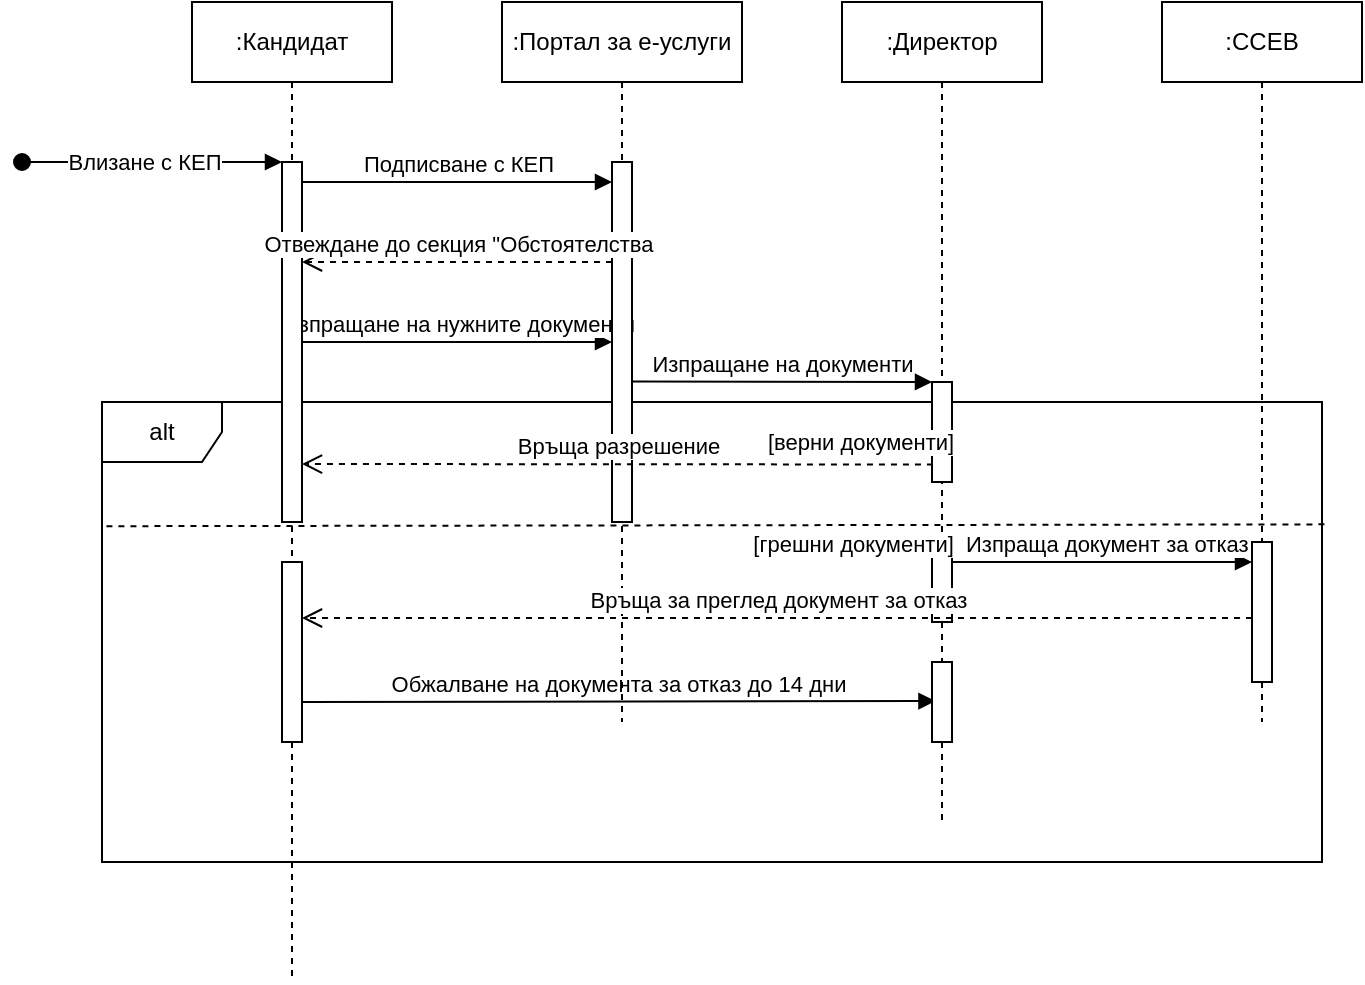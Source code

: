 <mxfile>
    <diagram id="ic1TX_tXXsml57u5Iwc0" name="Page-1">
        <mxGraphModel dx="857" dy="531" grid="1" gridSize="10" guides="1" tooltips="1" connect="1" arrows="1" fold="1" page="1" pageScale="1" pageWidth="850" pageHeight="1100" math="0" shadow="0">
            <root>
                <mxCell id="0"/>
                <mxCell id="1" parent="0"/>
                <mxCell id="17" value="alt" style="shape=umlFrame;whiteSpace=wrap;html=1;" parent="1" vertex="1">
                    <mxGeometry x="330" y="260" width="610" height="230" as="geometry"/>
                </mxCell>
                <mxCell id="6" value=":Кандидат" style="shape=umlLifeline;perimeter=lifelinePerimeter;whiteSpace=wrap;html=1;container=1;collapsible=0;recursiveResize=0;outlineConnect=0;" parent="1" vertex="1">
                    <mxGeometry x="375" y="60" width="100" height="490" as="geometry"/>
                </mxCell>
                <mxCell id="9" value="Подписване с КЕП" style="html=1;verticalAlign=bottom;endArrow=block;" parent="6" target="8" edge="1">
                    <mxGeometry width="80" relative="1" as="geometry">
                        <mxPoint x="55" y="90" as="sourcePoint"/>
                        <mxPoint x="135" y="90" as="targetPoint"/>
                    </mxGeometry>
                </mxCell>
                <mxCell id="11" value="Изпращане на нужните документи" style="html=1;verticalAlign=bottom;endArrow=block;" parent="6" target="8" edge="1">
                    <mxGeometry width="80" relative="1" as="geometry">
                        <mxPoint x="55" y="170" as="sourcePoint"/>
                        <mxPoint x="135" y="170" as="targetPoint"/>
                    </mxGeometry>
                </mxCell>
                <mxCell id="25" value="" style="html=1;points=[];perimeter=orthogonalPerimeter;" parent="6" vertex="1">
                    <mxGeometry x="45" y="280" width="10" height="90" as="geometry"/>
                </mxCell>
                <mxCell id="32" value="Обжалване на документа за отказ до 14 дни" style="html=1;verticalAlign=bottom;endArrow=block;entryX=0.173;entryY=0.488;entryDx=0;entryDy=0;entryPerimeter=0;" parent="6" target="34" edge="1">
                    <mxGeometry width="80" relative="1" as="geometry">
                        <mxPoint x="55" y="350" as="sourcePoint"/>
                        <mxPoint x="665" y="350.02" as="targetPoint"/>
                    </mxGeometry>
                </mxCell>
                <mxCell id="3" value="" style="html=1;points=[];perimeter=orthogonalPerimeter;" parent="1" vertex="1">
                    <mxGeometry x="420" y="140" width="10" height="180" as="geometry"/>
                </mxCell>
                <mxCell id="4" value="" style="html=1;verticalAlign=bottom;startArrow=oval;endArrow=block;startSize=8;" parent="1" target="3" edge="1">
                    <mxGeometry relative="1" as="geometry">
                        <mxPoint x="290" y="140" as="sourcePoint"/>
                    </mxGeometry>
                </mxCell>
                <mxCell id="30" value="Влизане с КЕП" style="edgeLabel;html=1;align=center;verticalAlign=middle;resizable=0;points=[];" parent="4" vertex="1" connectable="0">
                    <mxGeometry x="-0.349" y="-2" relative="1" as="geometry">
                        <mxPoint x="18" y="-2" as="offset"/>
                    </mxGeometry>
                </mxCell>
                <mxCell id="7" value=":Портал за е-услуги" style="shape=umlLifeline;perimeter=lifelinePerimeter;whiteSpace=wrap;html=1;container=1;collapsible=0;recursiveResize=0;outlineConnect=0;" parent="1" vertex="1">
                    <mxGeometry x="530" y="60" width="120" height="360" as="geometry"/>
                </mxCell>
                <mxCell id="8" value="" style="html=1;points=[];perimeter=orthogonalPerimeter;" parent="7" vertex="1">
                    <mxGeometry x="55" y="80" width="10" height="180" as="geometry"/>
                </mxCell>
                <mxCell id="10" value="Отвеждане до секция &quot;Обстоятелства" style="html=1;verticalAlign=bottom;endArrow=open;dashed=1;endSize=8;" parent="1" source="8" edge="1">
                    <mxGeometry relative="1" as="geometry">
                        <mxPoint x="530" y="190" as="sourcePoint"/>
                        <mxPoint x="430" y="190" as="targetPoint"/>
                    </mxGeometry>
                </mxCell>
                <mxCell id="12" value=":Директор" style="shape=umlLifeline;perimeter=lifelinePerimeter;whiteSpace=wrap;html=1;container=1;collapsible=0;recursiveResize=0;outlineConnect=0;" parent="1" vertex="1">
                    <mxGeometry x="700" y="60" width="100" height="410" as="geometry"/>
                </mxCell>
                <mxCell id="14" value="" style="html=1;points=[];perimeter=orthogonalPerimeter;" parent="12" vertex="1">
                    <mxGeometry x="45" y="190" width="10" height="50" as="geometry"/>
                </mxCell>
                <mxCell id="26" value="" style="html=1;points=[];perimeter=orthogonalPerimeter;" parent="12" vertex="1">
                    <mxGeometry x="45" y="270" width="10" height="40" as="geometry"/>
                </mxCell>
                <mxCell id="28" value="[грешни документи]&amp;nbsp; Изпраща документ за отказ" style="html=1;verticalAlign=bottom;endArrow=block;" parent="12" target="24" edge="1">
                    <mxGeometry x="-0.688" width="80" relative="1" as="geometry">
                        <mxPoint x="55" y="280" as="sourcePoint"/>
                        <mxPoint x="190" y="280" as="targetPoint"/>
                        <mxPoint as="offset"/>
                    </mxGeometry>
                </mxCell>
                <mxCell id="34" value="" style="html=1;points=[];perimeter=orthogonalPerimeter;" parent="12" vertex="1">
                    <mxGeometry x="45" y="330" width="10" height="40" as="geometry"/>
                </mxCell>
                <mxCell id="15" value="Изпращане на документи" style="html=1;verticalAlign=bottom;endArrow=block;entryX=0;entryY=0;exitX=1.047;exitY=0.61;exitDx=0;exitDy=0;exitPerimeter=0;" parent="1" source="8" target="14" edge="1">
                    <mxGeometry relative="1" as="geometry">
                        <mxPoint x="600" y="250" as="sourcePoint"/>
                    </mxGeometry>
                </mxCell>
                <mxCell id="16" value="Връща разрешение" style="html=1;verticalAlign=bottom;endArrow=open;dashed=1;endSize=8;exitX=0.047;exitY=0.825;exitDx=0;exitDy=0;exitPerimeter=0;" parent="1" source="14" edge="1">
                    <mxGeometry relative="1" as="geometry">
                        <mxPoint x="430" y="291" as="targetPoint"/>
                        <mxPoint x="730" y="291" as="sourcePoint"/>
                    </mxGeometry>
                </mxCell>
                <mxCell id="19" value="[верни документи]" style="edgeLabel;html=1;align=center;verticalAlign=middle;resizable=0;points=[];" parent="16" vertex="1" connectable="0">
                    <mxGeometry x="-0.482" relative="1" as="geometry">
                        <mxPoint x="45" y="-11" as="offset"/>
                    </mxGeometry>
                </mxCell>
                <mxCell id="20" value="" style="html=1;verticalAlign=bottom;endArrow=none;dashed=1;endSize=8;endFill=0;exitX=1.002;exitY=0.266;exitDx=0;exitDy=0;exitPerimeter=0;entryX=0;entryY=0.27;entryDx=0;entryDy=0;entryPerimeter=0;" parent="1" source="17" target="17" edge="1">
                    <mxGeometry x="-0.034" y="-12" relative="1" as="geometry">
                        <mxPoint x="1000" y="320" as="sourcePoint"/>
                        <mxPoint x="320" y="320" as="targetPoint"/>
                        <mxPoint as="offset"/>
                    </mxGeometry>
                </mxCell>
                <mxCell id="23" value=":ССЕВ" style="shape=umlLifeline;perimeter=lifelinePerimeter;whiteSpace=wrap;html=1;container=1;collapsible=0;recursiveResize=0;outlineConnect=0;" parent="1" vertex="1">
                    <mxGeometry x="860" y="60" width="100" height="360" as="geometry"/>
                </mxCell>
                <mxCell id="24" value="" style="html=1;points=[];perimeter=orthogonalPerimeter;" parent="23" vertex="1">
                    <mxGeometry x="45" y="270" width="10" height="70" as="geometry"/>
                </mxCell>
                <mxCell id="29" value="Връща за преглед документ за отказ" style="html=1;verticalAlign=bottom;endArrow=open;dashed=1;endSize=8;" parent="1" edge="1">
                    <mxGeometry relative="1" as="geometry">
                        <mxPoint x="905" y="368" as="sourcePoint"/>
                        <mxPoint x="430" y="368" as="targetPoint"/>
                    </mxGeometry>
                </mxCell>
            </root>
        </mxGraphModel>
    </diagram>
</mxfile>